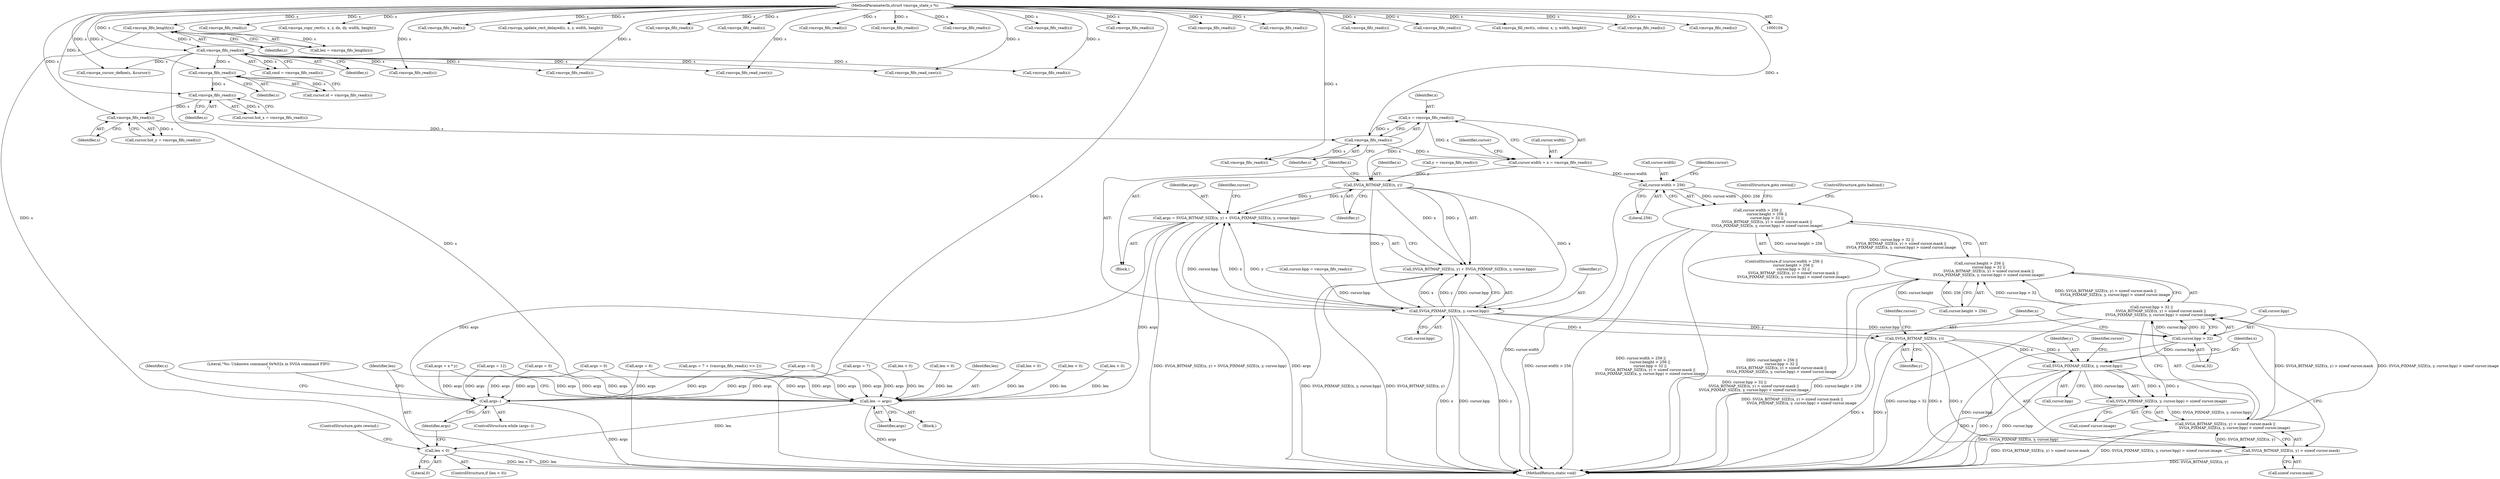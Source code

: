 digraph "0_qemu_167d97a3def77ee2dbf6e908b0ecbfe2103977db@API" {
"1000311" [label="(Call,x = vmsvga_fifo_read(s))"];
"1000313" [label="(Call,vmsvga_fifo_read(s))"];
"1000305" [label="(Call,vmsvga_fifo_read(s))"];
"1000299" [label="(Call,vmsvga_fifo_read(s))"];
"1000293" [label="(Call,vmsvga_fifo_read(s))"];
"1000145" [label="(Call,vmsvga_fifo_read(s))"];
"1000125" [label="(Call,vmsvga_fifo_length(s))"];
"1000105" [label="(MethodParameterIn,struct vmsvga_state_s *s)"];
"1000307" [label="(Call,cursor.width = x = vmsvga_fifo_read(s))"];
"1000345" [label="(Call,cursor.width > 256)"];
"1000344" [label="(Call,cursor.width > 256 ||\n                cursor.height > 256 ||\n                cursor.bpp > 32 ||\n                SVGA_BITMAP_SIZE(x, y) > sizeof cursor.mask ||\n                SVGA_PIXMAP_SIZE(x, y, cursor.bpp) > sizeof cursor.image)"];
"1000334" [label="(Call,SVGA_BITMAP_SIZE(x, y))"];
"1000331" [label="(Call,args = SVGA_BITMAP_SIZE(x, y) + SVGA_PIXMAP_SIZE(x, y, cursor.bpp))"];
"1000512" [label="(Call,len -= args)"];
"1000516" [label="(Call,len < 0)"];
"1000522" [label="(Call,args--)"];
"1000333" [label="(Call,SVGA_BITMAP_SIZE(x, y) + SVGA_PIXMAP_SIZE(x, y, cursor.bpp))"];
"1000337" [label="(Call,SVGA_PIXMAP_SIZE(x, y, cursor.bpp))"];
"1000357" [label="(Call,cursor.bpp > 32)"];
"1000356" [label="(Call,cursor.bpp > 32 ||\n                SVGA_BITMAP_SIZE(x, y) > sizeof cursor.mask ||\n                SVGA_PIXMAP_SIZE(x, y, cursor.bpp) > sizeof cursor.image)"];
"1000350" [label="(Call,cursor.height > 256 ||\n                cursor.bpp > 32 ||\n                SVGA_BITMAP_SIZE(x, y) > sizeof cursor.mask ||\n                SVGA_PIXMAP_SIZE(x, y, cursor.bpp) > sizeof cursor.image)"];
"1000372" [label="(Call,SVGA_PIXMAP_SIZE(x, y, cursor.bpp))"];
"1000371" [label="(Call,SVGA_PIXMAP_SIZE(x, y, cursor.bpp) > sizeof cursor.image)"];
"1000362" [label="(Call,SVGA_BITMAP_SIZE(x, y) > sizeof cursor.mask ||\n                SVGA_PIXMAP_SIZE(x, y, cursor.bpp) > sizeof cursor.image)"];
"1000364" [label="(Call,SVGA_BITMAP_SIZE(x, y))"];
"1000363" [label="(Call,SVGA_BITMAP_SIZE(x, y) > sizeof cursor.mask)"];
"1000224" [label="(Call,args = 0)"];
"1000438" [label="(Call,len < 0)"];
"1000275" [label="(Call,args = 0)"];
"1000523" [label="(Identifier,args)"];
"1000252" [label="(Call,vmsvga_fifo_read(s))"];
"1000367" [label="(Call,sizeof cursor.mask)"];
"1000264" [label="(Call,vmsvga_copy_rect(s, x, y, dx, dy, width, height))"];
"1000335" [label="(Identifier,x)"];
"1000357" [label="(Call,cursor.bpp > 32)"];
"1000187" [label="(Call,len < 0)"];
"1000369" [label="(Identifier,cursor)"];
"1000364" [label="(Call,SVGA_BITMAP_SIZE(x, y))"];
"1000428" [label="(Call,vmsvga_cursor_define(s, &cursor))"];
"1000375" [label="(Call,cursor.bpp)"];
"1000233" [label="(Call,len < 0)"];
"1000301" [label="(Call,cursor.hot_y = vmsvga_fifo_read(s))"];
"1000332" [label="(Identifier,args)"];
"1000260" [label="(Call,vmsvga_fifo_read(s))"];
"1000175" [label="(Call,vmsvga_update_rect_delayed(s, x, y, width, height))"];
"1000371" [label="(Call,SVGA_PIXMAP_SIZE(x, y, cursor.bpp) > sizeof cursor.image)"];
"1000497" [label="(Call,args = 12)"];
"1000362" [label="(Call,SVGA_BITMAP_SIZE(x, y) > sizeof cursor.mask ||\n                SVGA_PIXMAP_SIZE(x, y, cursor.bpp) > sizeof cursor.image)"];
"1000312" [label="(Identifier,x)"];
"1000325" [label="(Call,cursor.bpp = vmsvga_fifo_read(s))"];
"1000308" [label="(Call,cursor.width)"];
"1000426" [label="(Call,vmsvga_fifo_read_raw(s))"];
"1000339" [label="(Identifier,y)"];
"1000165" [label="(Call,vmsvga_fifo_read(s))"];
"1000173" [label="(Call,vmsvga_fifo_read(s))"];
"1000520" [label="(ControlStructure,goto rewind;)"];
"1000361" [label="(Literal,32)"];
"1000299" [label="(Call,vmsvga_fifo_read(s))"];
"1000526" [label="(Identifier,s)"];
"1000194" [label="(Call,vmsvga_fifo_read(s))"];
"1000336" [label="(Identifier,y)"];
"1000366" [label="(Identifier,y)"];
"1000517" [label="(Identifier,len)"];
"1000329" [label="(Call,vmsvga_fifo_read(s))"];
"1000123" [label="(Call,len = vmsvga_fifo_length(s))"];
"1000513" [label="(Identifier,len)"];
"1000333" [label="(Call,SVGA_BITMAP_SIZE(x, y) + SVGA_PIXMAP_SIZE(x, y, cursor.bpp))"];
"1000198" [label="(Call,vmsvga_fifo_read(s))"];
"1000105" [label="(MethodParameterIn,struct vmsvga_state_s *s)"];
"1000345" [label="(Call,cursor.width > 256)"];
"1000384" [label="(ControlStructure,goto rewind;)"];
"1000306" [label="(Identifier,s)"];
"1000323" [label="(Call,vmsvga_fifo_read(s))"];
"1000284" [label="(Call,len < 0)"];
"1000300" [label="(Identifier,s)"];
"1000350" [label="(Call,cursor.height > 256 ||\n                cursor.bpp > 32 ||\n                SVGA_BITMAP_SIZE(x, y) > sizeof cursor.mask ||\n                SVGA_PIXMAP_SIZE(x, y, cursor.bpp) > sizeof cursor.image)"];
"1000334" [label="(Call,SVGA_BITMAP_SIZE(x, y))"];
"1000305" [label="(Call,vmsvga_fifo_read(s))"];
"1000549" [label="(MethodReturn,static void)"];
"1000169" [label="(Call,vmsvga_fifo_read(s))"];
"1000143" [label="(Call,cmd = vmsvga_fifo_read(s))"];
"1000161" [label="(Call,vmsvga_fifo_read(s))"];
"1000525" [label="(Call,vmsvga_fifo_read(s))"];
"1000343" [label="(ControlStructure,if (cursor.width > 256 ||\n                cursor.height > 256 ||\n                cursor.bpp > 32 ||\n                SVGA_BITMAP_SIZE(x, y) > sizeof cursor.mask ||\n                SVGA_PIXMAP_SIZE(x, y, cursor.bpp) > sizeof cursor.image))"];
"1000383" [label="(ControlStructure,goto badcmd;)"];
"1000314" [label="(Identifier,s)"];
"1000380" [label="(Identifier,cursor)"];
"1000337" [label="(Call,SVGA_PIXMAP_SIZE(x, y, cursor.bpp))"];
"1000521" [label="(ControlStructure,while (args--))"];
"1000240" [label="(Call,vmsvga_fifo_read(s))"];
"1000344" [label="(Call,cursor.width > 256 ||\n                cursor.height > 256 ||\n                cursor.bpp > 32 ||\n                SVGA_BITMAP_SIZE(x, y) > sizeof cursor.mask ||\n                SVGA_PIXMAP_SIZE(x, y, cursor.bpp) > sizeof cursor.image)"];
"1000126" [label="(Identifier,s)"];
"1000248" [label="(Call,vmsvga_fifo_read(s))"];
"1000374" [label="(Identifier,y)"];
"1000244" [label="(Call,vmsvga_fifo_read(s))"];
"1000363" [label="(Call,SVGA_BITMAP_SIZE(x, y) > sizeof cursor.mask)"];
"1000478" [label="(Call,len < 0)"];
"1000146" [label="(Identifier,s)"];
"1000351" [label="(Call,cursor.height > 256)"];
"1000522" [label="(Call,args--)"];
"1000516" [label="(Call,len < 0)"];
"1000346" [label="(Call,cursor.width)"];
"1000518" [label="(Literal,0)"];
"1000349" [label="(Literal,256)"];
"1000293" [label="(Call,vmsvga_fifo_read(s))"];
"1000365" [label="(Identifier,x)"];
"1000147" [label="(Block,)"];
"1000512" [label="(Call,len -= args)"];
"1000347" [label="(Identifier,cursor)"];
"1000294" [label="(Identifier,s)"];
"1000338" [label="(Identifier,x)"];
"1000464" [label="(Call,args = 6)"];
"1000289" [label="(Call,cursor.id = vmsvga_fifo_read(s))"];
"1000378" [label="(Call,sizeof cursor.image)"];
"1000321" [label="(Call,vmsvga_fifo_read(s))"];
"1000372" [label="(Call,SVGA_PIXMAP_SIZE(x, y, cursor.bpp))"];
"1000469" [label="(Call,args = 7)"];
"1000313" [label="(Call,vmsvga_fifo_read(s))"];
"1000210" [label="(Call,vmsvga_fifo_read(s))"];
"1000295" [label="(Call,cursor.hot_x = vmsvga_fifo_read(s))"];
"1000125" [label="(Call,vmsvga_fifo_length(s))"];
"1000514" [label="(Identifier,args)"];
"1000508" [label="(Call,args = 0)"];
"1000256" [label="(Call,vmsvga_fifo_read(s))"];
"1000145" [label="(Call,vmsvga_fifo_read(s))"];
"1000311" [label="(Call,x = vmsvga_fifo_read(s))"];
"1000214" [label="(Call,vmsvga_fill_rect(s, colour, x, y, width, height))"];
"1000457" [label="(Call,args = x * y)"];
"1000487" [label="(Call,args = 7 + (vmsvga_fifo_read(s) >> 2))"];
"1000515" [label="(ControlStructure,if (len < 0))"];
"1000528" [label="(Literal,\"%s: Unknown command 0x%02x in SVGA command FIFO\n\")"];
"1000356" [label="(Call,cursor.bpp > 32 ||\n                SVGA_BITMAP_SIZE(x, y) > sizeof cursor.mask ||\n                SVGA_PIXMAP_SIZE(x, y, cursor.bpp) > sizeof cursor.image)"];
"1000358" [label="(Call,cursor.bpp)"];
"1000373" [label="(Identifier,x)"];
"1000206" [label="(Call,vmsvga_fifo_read(s))"];
"1000331" [label="(Call,args = SVGA_BITMAP_SIZE(x, y) + SVGA_PIXMAP_SIZE(x, y, cursor.bpp))"];
"1000319" [label="(Call,y = vmsvga_fifo_read(s))"];
"1000340" [label="(Call,cursor.bpp)"];
"1000317" [label="(Identifier,cursor)"];
"1000307" [label="(Call,cursor.width = x = vmsvga_fifo_read(s))"];
"1000353" [label="(Identifier,cursor)"];
"1000202" [label="(Call,vmsvga_fifo_read(s))"];
"1000403" [label="(Call,vmsvga_fifo_read_raw(s))"];
"1000136" [label="(Block,)"];
"1000311" -> "1000307"  [label="AST: "];
"1000311" -> "1000313"  [label="CFG: "];
"1000312" -> "1000311"  [label="AST: "];
"1000313" -> "1000311"  [label="AST: "];
"1000307" -> "1000311"  [label="CFG: "];
"1000311" -> "1000307"  [label="DDG: x"];
"1000313" -> "1000311"  [label="DDG: s"];
"1000311" -> "1000334"  [label="DDG: x"];
"1000313" -> "1000314"  [label="CFG: "];
"1000314" -> "1000313"  [label="AST: "];
"1000313" -> "1000307"  [label="DDG: s"];
"1000305" -> "1000313"  [label="DDG: s"];
"1000105" -> "1000313"  [label="DDG: s"];
"1000313" -> "1000321"  [label="DDG: s"];
"1000305" -> "1000301"  [label="AST: "];
"1000305" -> "1000306"  [label="CFG: "];
"1000306" -> "1000305"  [label="AST: "];
"1000301" -> "1000305"  [label="CFG: "];
"1000305" -> "1000301"  [label="DDG: s"];
"1000299" -> "1000305"  [label="DDG: s"];
"1000105" -> "1000305"  [label="DDG: s"];
"1000299" -> "1000295"  [label="AST: "];
"1000299" -> "1000300"  [label="CFG: "];
"1000300" -> "1000299"  [label="AST: "];
"1000295" -> "1000299"  [label="CFG: "];
"1000299" -> "1000295"  [label="DDG: s"];
"1000293" -> "1000299"  [label="DDG: s"];
"1000105" -> "1000299"  [label="DDG: s"];
"1000293" -> "1000289"  [label="AST: "];
"1000293" -> "1000294"  [label="CFG: "];
"1000294" -> "1000293"  [label="AST: "];
"1000289" -> "1000293"  [label="CFG: "];
"1000293" -> "1000289"  [label="DDG: s"];
"1000145" -> "1000293"  [label="DDG: s"];
"1000105" -> "1000293"  [label="DDG: s"];
"1000145" -> "1000143"  [label="AST: "];
"1000145" -> "1000146"  [label="CFG: "];
"1000146" -> "1000145"  [label="AST: "];
"1000143" -> "1000145"  [label="CFG: "];
"1000145" -> "1000549"  [label="DDG: s"];
"1000145" -> "1000143"  [label="DDG: s"];
"1000125" -> "1000145"  [label="DDG: s"];
"1000105" -> "1000145"  [label="DDG: s"];
"1000145" -> "1000161"  [label="DDG: s"];
"1000145" -> "1000194"  [label="DDG: s"];
"1000145" -> "1000240"  [label="DDG: s"];
"1000145" -> "1000403"  [label="DDG: s"];
"1000145" -> "1000426"  [label="DDG: s"];
"1000145" -> "1000428"  [label="DDG: s"];
"1000125" -> "1000123"  [label="AST: "];
"1000125" -> "1000126"  [label="CFG: "];
"1000126" -> "1000125"  [label="AST: "];
"1000123" -> "1000125"  [label="CFG: "];
"1000125" -> "1000549"  [label="DDG: s"];
"1000125" -> "1000123"  [label="DDG: s"];
"1000105" -> "1000125"  [label="DDG: s"];
"1000105" -> "1000104"  [label="AST: "];
"1000105" -> "1000549"  [label="DDG: s"];
"1000105" -> "1000161"  [label="DDG: s"];
"1000105" -> "1000165"  [label="DDG: s"];
"1000105" -> "1000169"  [label="DDG: s"];
"1000105" -> "1000173"  [label="DDG: s"];
"1000105" -> "1000175"  [label="DDG: s"];
"1000105" -> "1000194"  [label="DDG: s"];
"1000105" -> "1000198"  [label="DDG: s"];
"1000105" -> "1000202"  [label="DDG: s"];
"1000105" -> "1000206"  [label="DDG: s"];
"1000105" -> "1000210"  [label="DDG: s"];
"1000105" -> "1000214"  [label="DDG: s"];
"1000105" -> "1000240"  [label="DDG: s"];
"1000105" -> "1000244"  [label="DDG: s"];
"1000105" -> "1000248"  [label="DDG: s"];
"1000105" -> "1000252"  [label="DDG: s"];
"1000105" -> "1000256"  [label="DDG: s"];
"1000105" -> "1000260"  [label="DDG: s"];
"1000105" -> "1000264"  [label="DDG: s"];
"1000105" -> "1000321"  [label="DDG: s"];
"1000105" -> "1000323"  [label="DDG: s"];
"1000105" -> "1000329"  [label="DDG: s"];
"1000105" -> "1000403"  [label="DDG: s"];
"1000105" -> "1000426"  [label="DDG: s"];
"1000105" -> "1000428"  [label="DDG: s"];
"1000105" -> "1000525"  [label="DDG: s"];
"1000307" -> "1000147"  [label="AST: "];
"1000308" -> "1000307"  [label="AST: "];
"1000317" -> "1000307"  [label="CFG: "];
"1000307" -> "1000345"  [label="DDG: cursor.width"];
"1000345" -> "1000344"  [label="AST: "];
"1000345" -> "1000349"  [label="CFG: "];
"1000346" -> "1000345"  [label="AST: "];
"1000349" -> "1000345"  [label="AST: "];
"1000353" -> "1000345"  [label="CFG: "];
"1000344" -> "1000345"  [label="CFG: "];
"1000345" -> "1000549"  [label="DDG: cursor.width"];
"1000345" -> "1000344"  [label="DDG: cursor.width"];
"1000345" -> "1000344"  [label="DDG: 256"];
"1000344" -> "1000343"  [label="AST: "];
"1000344" -> "1000350"  [label="CFG: "];
"1000350" -> "1000344"  [label="AST: "];
"1000383" -> "1000344"  [label="CFG: "];
"1000384" -> "1000344"  [label="CFG: "];
"1000344" -> "1000549"  [label="DDG: cursor.width > 256 ||\n                cursor.height > 256 ||\n                cursor.bpp > 32 ||\n                SVGA_BITMAP_SIZE(x, y) > sizeof cursor.mask ||\n                SVGA_PIXMAP_SIZE(x, y, cursor.bpp) > sizeof cursor.image"];
"1000344" -> "1000549"  [label="DDG: cursor.height > 256 ||\n                cursor.bpp > 32 ||\n                SVGA_BITMAP_SIZE(x, y) > sizeof cursor.mask ||\n                SVGA_PIXMAP_SIZE(x, y, cursor.bpp) > sizeof cursor.image"];
"1000344" -> "1000549"  [label="DDG: cursor.width > 256"];
"1000350" -> "1000344"  [label="DDG: cursor.height > 256"];
"1000350" -> "1000344"  [label="DDG: cursor.bpp > 32 ||\n                SVGA_BITMAP_SIZE(x, y) > sizeof cursor.mask ||\n                SVGA_PIXMAP_SIZE(x, y, cursor.bpp) > sizeof cursor.image"];
"1000334" -> "1000333"  [label="AST: "];
"1000334" -> "1000336"  [label="CFG: "];
"1000335" -> "1000334"  [label="AST: "];
"1000336" -> "1000334"  [label="AST: "];
"1000338" -> "1000334"  [label="CFG: "];
"1000334" -> "1000331"  [label="DDG: x"];
"1000334" -> "1000331"  [label="DDG: y"];
"1000334" -> "1000333"  [label="DDG: x"];
"1000334" -> "1000333"  [label="DDG: y"];
"1000319" -> "1000334"  [label="DDG: y"];
"1000334" -> "1000337"  [label="DDG: x"];
"1000334" -> "1000337"  [label="DDG: y"];
"1000331" -> "1000147"  [label="AST: "];
"1000331" -> "1000333"  [label="CFG: "];
"1000332" -> "1000331"  [label="AST: "];
"1000333" -> "1000331"  [label="AST: "];
"1000347" -> "1000331"  [label="CFG: "];
"1000331" -> "1000549"  [label="DDG: SVGA_BITMAP_SIZE(x, y) + SVGA_PIXMAP_SIZE(x, y, cursor.bpp)"];
"1000331" -> "1000549"  [label="DDG: args"];
"1000337" -> "1000331"  [label="DDG: x"];
"1000337" -> "1000331"  [label="DDG: y"];
"1000337" -> "1000331"  [label="DDG: cursor.bpp"];
"1000331" -> "1000512"  [label="DDG: args"];
"1000331" -> "1000522"  [label="DDG: args"];
"1000512" -> "1000136"  [label="AST: "];
"1000512" -> "1000514"  [label="CFG: "];
"1000513" -> "1000512"  [label="AST: "];
"1000514" -> "1000512"  [label="AST: "];
"1000517" -> "1000512"  [label="CFG: "];
"1000512" -> "1000549"  [label="DDG: args"];
"1000224" -> "1000512"  [label="DDG: args"];
"1000508" -> "1000512"  [label="DDG: args"];
"1000464" -> "1000512"  [label="DDG: args"];
"1000497" -> "1000512"  [label="DDG: args"];
"1000487" -> "1000512"  [label="DDG: args"];
"1000275" -> "1000512"  [label="DDG: args"];
"1000457" -> "1000512"  [label="DDG: args"];
"1000469" -> "1000512"  [label="DDG: args"];
"1000187" -> "1000512"  [label="DDG: len"];
"1000284" -> "1000512"  [label="DDG: len"];
"1000478" -> "1000512"  [label="DDG: len"];
"1000233" -> "1000512"  [label="DDG: len"];
"1000438" -> "1000512"  [label="DDG: len"];
"1000512" -> "1000516"  [label="DDG: len"];
"1000516" -> "1000515"  [label="AST: "];
"1000516" -> "1000518"  [label="CFG: "];
"1000517" -> "1000516"  [label="AST: "];
"1000518" -> "1000516"  [label="AST: "];
"1000520" -> "1000516"  [label="CFG: "];
"1000523" -> "1000516"  [label="CFG: "];
"1000516" -> "1000549"  [label="DDG: len < 0"];
"1000516" -> "1000549"  [label="DDG: len"];
"1000522" -> "1000521"  [label="AST: "];
"1000522" -> "1000523"  [label="CFG: "];
"1000523" -> "1000522"  [label="AST: "];
"1000526" -> "1000522"  [label="CFG: "];
"1000528" -> "1000522"  [label="CFG: "];
"1000522" -> "1000549"  [label="DDG: args"];
"1000224" -> "1000522"  [label="DDG: args"];
"1000508" -> "1000522"  [label="DDG: args"];
"1000464" -> "1000522"  [label="DDG: args"];
"1000497" -> "1000522"  [label="DDG: args"];
"1000487" -> "1000522"  [label="DDG: args"];
"1000275" -> "1000522"  [label="DDG: args"];
"1000457" -> "1000522"  [label="DDG: args"];
"1000469" -> "1000522"  [label="DDG: args"];
"1000333" -> "1000337"  [label="CFG: "];
"1000337" -> "1000333"  [label="AST: "];
"1000333" -> "1000549"  [label="DDG: SVGA_BITMAP_SIZE(x, y)"];
"1000333" -> "1000549"  [label="DDG: SVGA_PIXMAP_SIZE(x, y, cursor.bpp)"];
"1000337" -> "1000333"  [label="DDG: x"];
"1000337" -> "1000333"  [label="DDG: y"];
"1000337" -> "1000333"  [label="DDG: cursor.bpp"];
"1000337" -> "1000340"  [label="CFG: "];
"1000338" -> "1000337"  [label="AST: "];
"1000339" -> "1000337"  [label="AST: "];
"1000340" -> "1000337"  [label="AST: "];
"1000337" -> "1000549"  [label="DDG: y"];
"1000337" -> "1000549"  [label="DDG: x"];
"1000337" -> "1000549"  [label="DDG: cursor.bpp"];
"1000325" -> "1000337"  [label="DDG: cursor.bpp"];
"1000337" -> "1000357"  [label="DDG: cursor.bpp"];
"1000337" -> "1000364"  [label="DDG: x"];
"1000337" -> "1000364"  [label="DDG: y"];
"1000357" -> "1000356"  [label="AST: "];
"1000357" -> "1000361"  [label="CFG: "];
"1000358" -> "1000357"  [label="AST: "];
"1000361" -> "1000357"  [label="AST: "];
"1000365" -> "1000357"  [label="CFG: "];
"1000356" -> "1000357"  [label="CFG: "];
"1000357" -> "1000549"  [label="DDG: cursor.bpp"];
"1000357" -> "1000356"  [label="DDG: cursor.bpp"];
"1000357" -> "1000356"  [label="DDG: 32"];
"1000357" -> "1000372"  [label="DDG: cursor.bpp"];
"1000356" -> "1000350"  [label="AST: "];
"1000356" -> "1000362"  [label="CFG: "];
"1000362" -> "1000356"  [label="AST: "];
"1000350" -> "1000356"  [label="CFG: "];
"1000356" -> "1000549"  [label="DDG: cursor.bpp > 32"];
"1000356" -> "1000549"  [label="DDG: SVGA_BITMAP_SIZE(x, y) > sizeof cursor.mask ||\n                SVGA_PIXMAP_SIZE(x, y, cursor.bpp) > sizeof cursor.image"];
"1000356" -> "1000350"  [label="DDG: cursor.bpp > 32"];
"1000356" -> "1000350"  [label="DDG: SVGA_BITMAP_SIZE(x, y) > sizeof cursor.mask ||\n                SVGA_PIXMAP_SIZE(x, y, cursor.bpp) > sizeof cursor.image"];
"1000362" -> "1000356"  [label="DDG: SVGA_BITMAP_SIZE(x, y) > sizeof cursor.mask"];
"1000362" -> "1000356"  [label="DDG: SVGA_PIXMAP_SIZE(x, y, cursor.bpp) > sizeof cursor.image"];
"1000350" -> "1000351"  [label="CFG: "];
"1000351" -> "1000350"  [label="AST: "];
"1000350" -> "1000549"  [label="DDG: cursor.bpp > 32 ||\n                SVGA_BITMAP_SIZE(x, y) > sizeof cursor.mask ||\n                SVGA_PIXMAP_SIZE(x, y, cursor.bpp) > sizeof cursor.image"];
"1000350" -> "1000549"  [label="DDG: cursor.height > 256"];
"1000351" -> "1000350"  [label="DDG: cursor.height"];
"1000351" -> "1000350"  [label="DDG: 256"];
"1000372" -> "1000371"  [label="AST: "];
"1000372" -> "1000375"  [label="CFG: "];
"1000373" -> "1000372"  [label="AST: "];
"1000374" -> "1000372"  [label="AST: "];
"1000375" -> "1000372"  [label="AST: "];
"1000380" -> "1000372"  [label="CFG: "];
"1000372" -> "1000549"  [label="DDG: cursor.bpp"];
"1000372" -> "1000549"  [label="DDG: x"];
"1000372" -> "1000549"  [label="DDG: y"];
"1000372" -> "1000371"  [label="DDG: x"];
"1000372" -> "1000371"  [label="DDG: y"];
"1000372" -> "1000371"  [label="DDG: cursor.bpp"];
"1000364" -> "1000372"  [label="DDG: x"];
"1000364" -> "1000372"  [label="DDG: y"];
"1000371" -> "1000362"  [label="AST: "];
"1000371" -> "1000378"  [label="CFG: "];
"1000378" -> "1000371"  [label="AST: "];
"1000362" -> "1000371"  [label="CFG: "];
"1000371" -> "1000549"  [label="DDG: SVGA_PIXMAP_SIZE(x, y, cursor.bpp)"];
"1000371" -> "1000362"  [label="DDG: SVGA_PIXMAP_SIZE(x, y, cursor.bpp)"];
"1000362" -> "1000363"  [label="CFG: "];
"1000363" -> "1000362"  [label="AST: "];
"1000362" -> "1000549"  [label="DDG: SVGA_PIXMAP_SIZE(x, y, cursor.bpp) > sizeof cursor.image"];
"1000362" -> "1000549"  [label="DDG: SVGA_BITMAP_SIZE(x, y) > sizeof cursor.mask"];
"1000363" -> "1000362"  [label="DDG: SVGA_BITMAP_SIZE(x, y)"];
"1000364" -> "1000363"  [label="AST: "];
"1000364" -> "1000366"  [label="CFG: "];
"1000365" -> "1000364"  [label="AST: "];
"1000366" -> "1000364"  [label="AST: "];
"1000369" -> "1000364"  [label="CFG: "];
"1000364" -> "1000549"  [label="DDG: x"];
"1000364" -> "1000549"  [label="DDG: y"];
"1000364" -> "1000363"  [label="DDG: x"];
"1000364" -> "1000363"  [label="DDG: y"];
"1000363" -> "1000367"  [label="CFG: "];
"1000367" -> "1000363"  [label="AST: "];
"1000373" -> "1000363"  [label="CFG: "];
"1000363" -> "1000549"  [label="DDG: SVGA_BITMAP_SIZE(x, y)"];
}
